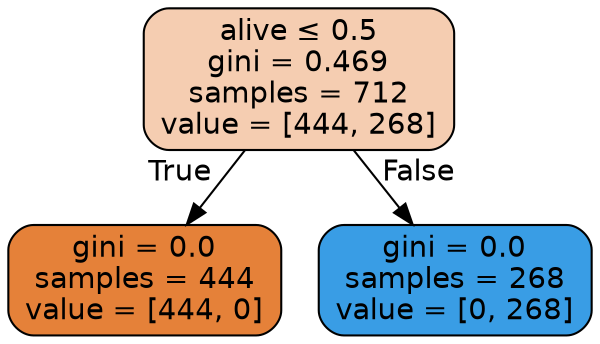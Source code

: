 digraph Tree {
node [shape=box, style="filled, rounded", color="black", fontname="helvetica"] ;
edge [fontname="helvetica"] ;
0 [label=<alive &le; 0.5<br/>gini = 0.469<br/>samples = 712<br/>value = [444, 268]>, fillcolor="#f5cdb1"] ;
1 [label=<gini = 0.0<br/>samples = 444<br/>value = [444, 0]>, fillcolor="#e58139"] ;
0 -> 1 [labeldistance=2.5, labelangle=45, headlabel="True"] ;
2 [label=<gini = 0.0<br/>samples = 268<br/>value = [0, 268]>, fillcolor="#399de5"] ;
0 -> 2 [labeldistance=2.5, labelangle=-45, headlabel="False"] ;
}